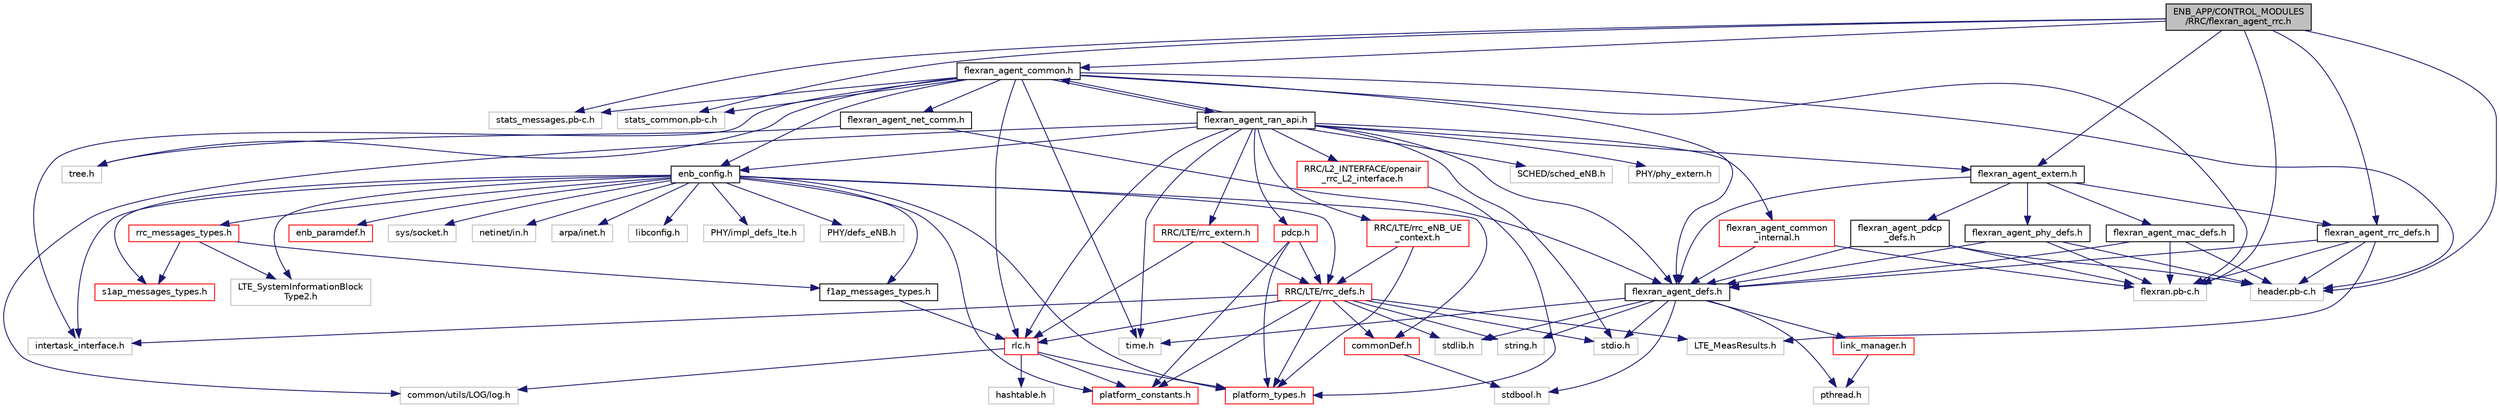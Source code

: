 digraph "ENB_APP/CONTROL_MODULES/RRC/flexran_agent_rrc.h"
{
 // LATEX_PDF_SIZE
  edge [fontname="Helvetica",fontsize="10",labelfontname="Helvetica",labelfontsize="10"];
  node [fontname="Helvetica",fontsize="10",shape=record];
  Node1 [label="ENB_APP/CONTROL_MODULES\l/RRC/flexran_agent_rrc.h",height=0.2,width=0.4,color="black", fillcolor="grey75", style="filled", fontcolor="black",tooltip="FlexRAN agent Control Module RRC header."];
  Node1 -> Node2 [color="midnightblue",fontsize="10",style="solid",fontname="Helvetica"];
  Node2 [label="header.pb-c.h",height=0.2,width=0.4,color="grey75", fillcolor="white", style="filled",tooltip=" "];
  Node1 -> Node3 [color="midnightblue",fontsize="10",style="solid",fontname="Helvetica"];
  Node3 [label="flexran.pb-c.h",height=0.2,width=0.4,color="grey75", fillcolor="white", style="filled",tooltip=" "];
  Node1 -> Node4 [color="midnightblue",fontsize="10",style="solid",fontname="Helvetica"];
  Node4 [label="stats_messages.pb-c.h",height=0.2,width=0.4,color="grey75", fillcolor="white", style="filled",tooltip=" "];
  Node1 -> Node5 [color="midnightblue",fontsize="10",style="solid",fontname="Helvetica"];
  Node5 [label="stats_common.pb-c.h",height=0.2,width=0.4,color="grey75", fillcolor="white", style="filled",tooltip=" "];
  Node1 -> Node6 [color="midnightblue",fontsize="10",style="solid",fontname="Helvetica"];
  Node6 [label="flexran_agent_common.h",height=0.2,width=0.4,color="black", fillcolor="white", style="filled",URL="$flexran__agent__common_8h.html",tooltip="common message primitves and utilities"];
  Node6 -> Node7 [color="midnightblue",fontsize="10",style="solid",fontname="Helvetica"];
  Node7 [label="time.h",height=0.2,width=0.4,color="grey75", fillcolor="white", style="filled",tooltip=" "];
  Node6 -> Node2 [color="midnightblue",fontsize="10",style="solid",fontname="Helvetica"];
  Node6 -> Node3 [color="midnightblue",fontsize="10",style="solid",fontname="Helvetica"];
  Node6 -> Node4 [color="midnightblue",fontsize="10",style="solid",fontname="Helvetica"];
  Node6 -> Node5 [color="midnightblue",fontsize="10",style="solid",fontname="Helvetica"];
  Node6 -> Node8 [color="midnightblue",fontsize="10",style="solid",fontname="Helvetica"];
  Node8 [label="flexran_agent_ran_api.h",height=0.2,width=0.4,color="black", fillcolor="white", style="filled",URL="$flexran__agent__ran__api_8h.html",tooltip="FlexRAN RAN API abstraction header."];
  Node8 -> Node9 [color="midnightblue",fontsize="10",style="solid",fontname="Helvetica"];
  Node9 [label="stdio.h",height=0.2,width=0.4,color="grey75", fillcolor="white", style="filled",tooltip=" "];
  Node8 -> Node7 [color="midnightblue",fontsize="10",style="solid",fontname="Helvetica"];
  Node8 -> Node6 [color="midnightblue",fontsize="10",style="solid",fontname="Helvetica"];
  Node8 -> Node10 [color="midnightblue",fontsize="10",style="solid",fontname="Helvetica"];
  Node10 [label="flexran_agent_common\l_internal.h",height=0.2,width=0.4,color="red", fillcolor="white", style="filled",URL="$flexran__agent__common__internal_8h.html",tooltip="internal agent functions for common message primitves and utilities"];
  Node10 -> Node12 [color="midnightblue",fontsize="10",style="solid",fontname="Helvetica"];
  Node12 [label="flexran_agent_defs.h",height=0.2,width=0.4,color="black", fillcolor="white", style="filled",URL="$flexran__agent__defs_8h.html",tooltip="FlexRAN agent common definitions."];
  Node12 -> Node9 [color="midnightblue",fontsize="10",style="solid",fontname="Helvetica"];
  Node12 -> Node13 [color="midnightblue",fontsize="10",style="solid",fontname="Helvetica"];
  Node13 [label="stdlib.h",height=0.2,width=0.4,color="grey75", fillcolor="white", style="filled",tooltip=" "];
  Node12 -> Node14 [color="midnightblue",fontsize="10",style="solid",fontname="Helvetica"];
  Node14 [label="pthread.h",height=0.2,width=0.4,color="grey75", fillcolor="white", style="filled",tooltip=" "];
  Node12 -> Node15 [color="midnightblue",fontsize="10",style="solid",fontname="Helvetica"];
  Node15 [label="string.h",height=0.2,width=0.4,color="grey75", fillcolor="white", style="filled",tooltip=" "];
  Node12 -> Node16 [color="midnightblue",fontsize="10",style="solid",fontname="Helvetica"];
  Node16 [label="stdbool.h",height=0.2,width=0.4,color="grey75", fillcolor="white", style="filled",tooltip=" "];
  Node12 -> Node7 [color="midnightblue",fontsize="10",style="solid",fontname="Helvetica"];
  Node12 -> Node17 [color="midnightblue",fontsize="10",style="solid",fontname="Helvetica"];
  Node17 [label="link_manager.h",height=0.2,width=0.4,color="red", fillcolor="white", style="filled",URL="$link__manager_8h.html",tooltip="this is the implementation of a link manager"];
  Node17 -> Node14 [color="midnightblue",fontsize="10",style="solid",fontname="Helvetica"];
  Node10 -> Node3 [color="midnightblue",fontsize="10",style="solid",fontname="Helvetica"];
  Node8 -> Node21 [color="midnightblue",fontsize="10",style="solid",fontname="Helvetica"];
  Node21 [label="flexran_agent_extern.h",height=0.2,width=0.4,color="black", fillcolor="white", style="filled",URL="$flexran__agent__extern_8h.html",tooltip=" "];
  Node21 -> Node12 [color="midnightblue",fontsize="10",style="solid",fontname="Helvetica"];
  Node21 -> Node22 [color="midnightblue",fontsize="10",style="solid",fontname="Helvetica"];
  Node22 [label="flexran_agent_phy_defs.h",height=0.2,width=0.4,color="black", fillcolor="white", style="filled",URL="$flexran__agent__phy__defs_8h.html",tooltip=" "];
  Node22 -> Node12 [color="midnightblue",fontsize="10",style="solid",fontname="Helvetica"];
  Node22 -> Node3 [color="midnightblue",fontsize="10",style="solid",fontname="Helvetica"];
  Node22 -> Node2 [color="midnightblue",fontsize="10",style="solid",fontname="Helvetica"];
  Node21 -> Node23 [color="midnightblue",fontsize="10",style="solid",fontname="Helvetica"];
  Node23 [label="flexran_agent_mac_defs.h",height=0.2,width=0.4,color="black", fillcolor="white", style="filled",URL="$flexran__agent__mac__defs_8h.html",tooltip="FlexRAN agent - mac interface primitives."];
  Node23 -> Node12 [color="midnightblue",fontsize="10",style="solid",fontname="Helvetica"];
  Node23 -> Node3 [color="midnightblue",fontsize="10",style="solid",fontname="Helvetica"];
  Node23 -> Node2 [color="midnightblue",fontsize="10",style="solid",fontname="Helvetica"];
  Node21 -> Node24 [color="midnightblue",fontsize="10",style="solid",fontname="Helvetica"];
  Node24 [label="flexran_agent_rrc_defs.h",height=0.2,width=0.4,color="black", fillcolor="white", style="filled",URL="$flexran__agent__rrc__defs_8h.html",tooltip="FlexRAN agent - RRC interface primitives."];
  Node24 -> Node12 [color="midnightblue",fontsize="10",style="solid",fontname="Helvetica"];
  Node24 -> Node3 [color="midnightblue",fontsize="10",style="solid",fontname="Helvetica"];
  Node24 -> Node2 [color="midnightblue",fontsize="10",style="solid",fontname="Helvetica"];
  Node24 -> Node25 [color="midnightblue",fontsize="10",style="solid",fontname="Helvetica"];
  Node25 [label="LTE_MeasResults.h",height=0.2,width=0.4,color="grey75", fillcolor="white", style="filled",tooltip=" "];
  Node21 -> Node26 [color="midnightblue",fontsize="10",style="solid",fontname="Helvetica"];
  Node26 [label="flexran_agent_pdcp\l_defs.h",height=0.2,width=0.4,color="black", fillcolor="white", style="filled",URL="$flexran__agent__pdcp__defs_8h.html",tooltip=" "];
  Node26 -> Node12 [color="midnightblue",fontsize="10",style="solid",fontname="Helvetica"];
  Node26 -> Node3 [color="midnightblue",fontsize="10",style="solid",fontname="Helvetica"];
  Node26 -> Node2 [color="midnightblue",fontsize="10",style="solid",fontname="Helvetica"];
  Node8 -> Node12 [color="midnightblue",fontsize="10",style="solid",fontname="Helvetica"];
  Node8 -> Node27 [color="midnightblue",fontsize="10",style="solid",fontname="Helvetica"];
  Node27 [label="enb_config.h",height=0.2,width=0.4,color="black", fillcolor="white", style="filled",URL="$enb__config_8h.html",tooltip=" "];
  Node27 -> Node28 [color="midnightblue",fontsize="10",style="solid",fontname="Helvetica"];
  Node28 [label="sys/socket.h",height=0.2,width=0.4,color="grey75", fillcolor="white", style="filled",tooltip=" "];
  Node27 -> Node29 [color="midnightblue",fontsize="10",style="solid",fontname="Helvetica"];
  Node29 [label="netinet/in.h",height=0.2,width=0.4,color="grey75", fillcolor="white", style="filled",tooltip=" "];
  Node27 -> Node30 [color="midnightblue",fontsize="10",style="solid",fontname="Helvetica"];
  Node30 [label="arpa/inet.h",height=0.2,width=0.4,color="grey75", fillcolor="white", style="filled",tooltip=" "];
  Node27 -> Node31 [color="midnightblue",fontsize="10",style="solid",fontname="Helvetica"];
  Node31 [label="libconfig.h",height=0.2,width=0.4,color="grey75", fillcolor="white", style="filled",tooltip=" "];
  Node27 -> Node32 [color="midnightblue",fontsize="10",style="solid",fontname="Helvetica"];
  Node32 [label="commonDef.h",height=0.2,width=0.4,color="red", fillcolor="white", style="filled",URL="$commonDef_8h.html",tooltip=" "];
  Node32 -> Node16 [color="midnightblue",fontsize="10",style="solid",fontname="Helvetica"];
  Node27 -> Node34 [color="midnightblue",fontsize="10",style="solid",fontname="Helvetica"];
  Node34 [label="platform_types.h",height=0.2,width=0.4,color="red", fillcolor="white", style="filled",URL="$platform__types_8h.html",tooltip=" "];
  Node27 -> Node35 [color="midnightblue",fontsize="10",style="solid",fontname="Helvetica"];
  Node35 [label="platform_constants.h",height=0.2,width=0.4,color="red", fillcolor="white", style="filled",URL="$platform__constants_8h.html",tooltip=" "];
  Node27 -> Node37 [color="midnightblue",fontsize="10",style="solid",fontname="Helvetica"];
  Node37 [label="PHY/impl_defs_lte.h",height=0.2,width=0.4,color="grey75", fillcolor="white", style="filled",tooltip=" "];
  Node27 -> Node38 [color="midnightblue",fontsize="10",style="solid",fontname="Helvetica"];
  Node38 [label="PHY/defs_eNB.h",height=0.2,width=0.4,color="grey75", fillcolor="white", style="filled",tooltip=" "];
  Node27 -> Node39 [color="midnightblue",fontsize="10",style="solid",fontname="Helvetica"];
  Node39 [label="s1ap_messages_types.h",height=0.2,width=0.4,color="red", fillcolor="white", style="filled",URL="$s1ap__messages__types_8h.html",tooltip=" "];
  Node27 -> Node40 [color="midnightblue",fontsize="10",style="solid",fontname="Helvetica"];
  Node40 [label="f1ap_messages_types.h",height=0.2,width=0.4,color="black", fillcolor="white", style="filled",URL="$f1ap__messages__types_8h.html",tooltip=" "];
  Node40 -> Node41 [color="midnightblue",fontsize="10",style="solid",fontname="Helvetica"];
  Node41 [label="rlc.h",height=0.2,width=0.4,color="red", fillcolor="white", style="filled",URL="$rlc_8h.html",tooltip="This file, and only this file must be included by external code that interact with RLC layer."];
  Node41 -> Node34 [color="midnightblue",fontsize="10",style="solid",fontname="Helvetica"];
  Node41 -> Node35 [color="midnightblue",fontsize="10",style="solid",fontname="Helvetica"];
  Node41 -> Node42 [color="midnightblue",fontsize="10",style="solid",fontname="Helvetica"];
  Node42 [label="hashtable.h",height=0.2,width=0.4,color="grey75", fillcolor="white", style="filled",tooltip=" "];
  Node41 -> Node90 [color="midnightblue",fontsize="10",style="solid",fontname="Helvetica"];
  Node90 [label="common/utils/LOG/log.h",height=0.2,width=0.4,color="grey75", fillcolor="white", style="filled",tooltip=" "];
  Node27 -> Node97 [color="midnightblue",fontsize="10",style="solid",fontname="Helvetica"];
  Node97 [label="LTE_SystemInformationBlock\lType2.h",height=0.2,width=0.4,color="grey75", fillcolor="white", style="filled",tooltip=" "];
  Node27 -> Node98 [color="midnightblue",fontsize="10",style="solid",fontname="Helvetica"];
  Node98 [label="rrc_messages_types.h",height=0.2,width=0.4,color="red", fillcolor="white", style="filled",URL="$rrc__messages__types_8h.html",tooltip=" "];
  Node98 -> Node39 [color="midnightblue",fontsize="10",style="solid",fontname="Helvetica"];
  Node98 -> Node40 [color="midnightblue",fontsize="10",style="solid",fontname="Helvetica"];
  Node98 -> Node97 [color="midnightblue",fontsize="10",style="solid",fontname="Helvetica"];
  Node27 -> Node108 [color="midnightblue",fontsize="10",style="solid",fontname="Helvetica"];
  Node108 [label="RRC/LTE/rrc_defs.h",height=0.2,width=0.4,color="red", fillcolor="white", style="filled",URL="$rrc__defs_8h.html",tooltip=" "];
  Node108 -> Node9 [color="midnightblue",fontsize="10",style="solid",fontname="Helvetica"];
  Node108 -> Node13 [color="midnightblue",fontsize="10",style="solid",fontname="Helvetica"];
  Node108 -> Node15 [color="midnightblue",fontsize="10",style="solid",fontname="Helvetica"];
  Node108 -> Node41 [color="midnightblue",fontsize="10",style="solid",fontname="Helvetica"];
  Node108 -> Node35 [color="midnightblue",fontsize="10",style="solid",fontname="Helvetica"];
  Node108 -> Node34 [color="midnightblue",fontsize="10",style="solid",fontname="Helvetica"];
  Node108 -> Node25 [color="midnightblue",fontsize="10",style="solid",fontname="Helvetica"];
  Node108 -> Node159 [color="midnightblue",fontsize="10",style="solid",fontname="Helvetica"];
  Node159 [label="intertask_interface.h",height=0.2,width=0.4,color="grey75", fillcolor="white", style="filled",tooltip=" "];
  Node108 -> Node32 [color="midnightblue",fontsize="10",style="solid",fontname="Helvetica"];
  Node27 -> Node159 [color="midnightblue",fontsize="10",style="solid",fontname="Helvetica"];
  Node27 -> Node163 [color="midnightblue",fontsize="10",style="solid",fontname="Helvetica"];
  Node163 [label="enb_paramdef.h",height=0.2,width=0.4,color="red", fillcolor="white", style="filled",URL="$enb__paramdef_8h.html",tooltip="definition of configuration parameters for all eNodeB modules"];
  Node8 -> Node41 [color="midnightblue",fontsize="10",style="solid",fontname="Helvetica"];
  Node8 -> Node168 [color="midnightblue",fontsize="10",style="solid",fontname="Helvetica"];
  Node168 [label="SCHED/sched_eNB.h",height=0.2,width=0.4,color="grey75", fillcolor="white", style="filled",tooltip=" "];
  Node8 -> Node169 [color="midnightblue",fontsize="10",style="solid",fontname="Helvetica"];
  Node169 [label="pdcp.h",height=0.2,width=0.4,color="red", fillcolor="white", style="filled",URL="$pdcp_8h.html",tooltip="pdcp interface with RLC, RRC"];
  Node169 -> Node108 [color="midnightblue",fontsize="10",style="solid",fontname="Helvetica"];
  Node169 -> Node35 [color="midnightblue",fontsize="10",style="solid",fontname="Helvetica"];
  Node169 -> Node34 [color="midnightblue",fontsize="10",style="solid",fontname="Helvetica"];
  Node8 -> Node171 [color="midnightblue",fontsize="10",style="solid",fontname="Helvetica"];
  Node171 [label="RRC/LTE/rrc_extern.h",height=0.2,width=0.4,color="red", fillcolor="white", style="filled",URL="$rrc__extern_8h.html",tooltip=" "];
  Node171 -> Node108 [color="midnightblue",fontsize="10",style="solid",fontname="Helvetica"];
  Node171 -> Node41 [color="midnightblue",fontsize="10",style="solid",fontname="Helvetica"];
  Node8 -> Node173 [color="midnightblue",fontsize="10",style="solid",fontname="Helvetica"];
  Node173 [label="RRC/L2_INTERFACE/openair\l_rrc_L2_interface.h",height=0.2,width=0.4,color="red", fillcolor="white", style="filled",URL="$openair__rrc__L2__interface_8h.html",tooltip=" "];
  Node173 -> Node34 [color="midnightblue",fontsize="10",style="solid",fontname="Helvetica"];
  Node8 -> Node174 [color="midnightblue",fontsize="10",style="solid",fontname="Helvetica"];
  Node174 [label="RRC/LTE/rrc_eNB_UE\l_context.h",height=0.2,width=0.4,color="red", fillcolor="white", style="filled",URL="$rrc__eNB__UE__context_8h.html",tooltip="rrc procedures for UE context"];
  Node174 -> Node34 [color="midnightblue",fontsize="10",style="solid",fontname="Helvetica"];
  Node174 -> Node108 [color="midnightblue",fontsize="10",style="solid",fontname="Helvetica"];
  Node8 -> Node175 [color="midnightblue",fontsize="10",style="solid",fontname="Helvetica"];
  Node175 [label="PHY/phy_extern.h",height=0.2,width=0.4,color="grey75", fillcolor="white", style="filled",tooltip=" "];
  Node8 -> Node90 [color="midnightblue",fontsize="10",style="solid",fontname="Helvetica"];
  Node6 -> Node176 [color="midnightblue",fontsize="10",style="solid",fontname="Helvetica"];
  Node176 [label="flexran_agent_net_comm.h",height=0.2,width=0.4,color="black", fillcolor="white", style="filled",URL="$flexran__agent__net__comm_8h.html",tooltip="FlexRAN agent network interface abstraction \\autho Xenofon Foukas."];
  Node176 -> Node12 [color="midnightblue",fontsize="10",style="solid",fontname="Helvetica"];
  Node176 -> Node177 [color="midnightblue",fontsize="10",style="solid",fontname="Helvetica"];
  Node177 [label="tree.h",height=0.2,width=0.4,color="grey75", fillcolor="white", style="filled",tooltip=" "];
  Node6 -> Node12 [color="midnightblue",fontsize="10",style="solid",fontname="Helvetica"];
  Node6 -> Node27 [color="midnightblue",fontsize="10",style="solid",fontname="Helvetica"];
  Node6 -> Node41 [color="midnightblue",fontsize="10",style="solid",fontname="Helvetica"];
  Node6 -> Node177 [color="midnightblue",fontsize="10",style="solid",fontname="Helvetica"];
  Node6 -> Node159 [color="midnightblue",fontsize="10",style="solid",fontname="Helvetica"];
  Node1 -> Node24 [color="midnightblue",fontsize="10",style="solid",fontname="Helvetica"];
  Node1 -> Node21 [color="midnightblue",fontsize="10",style="solid",fontname="Helvetica"];
}

